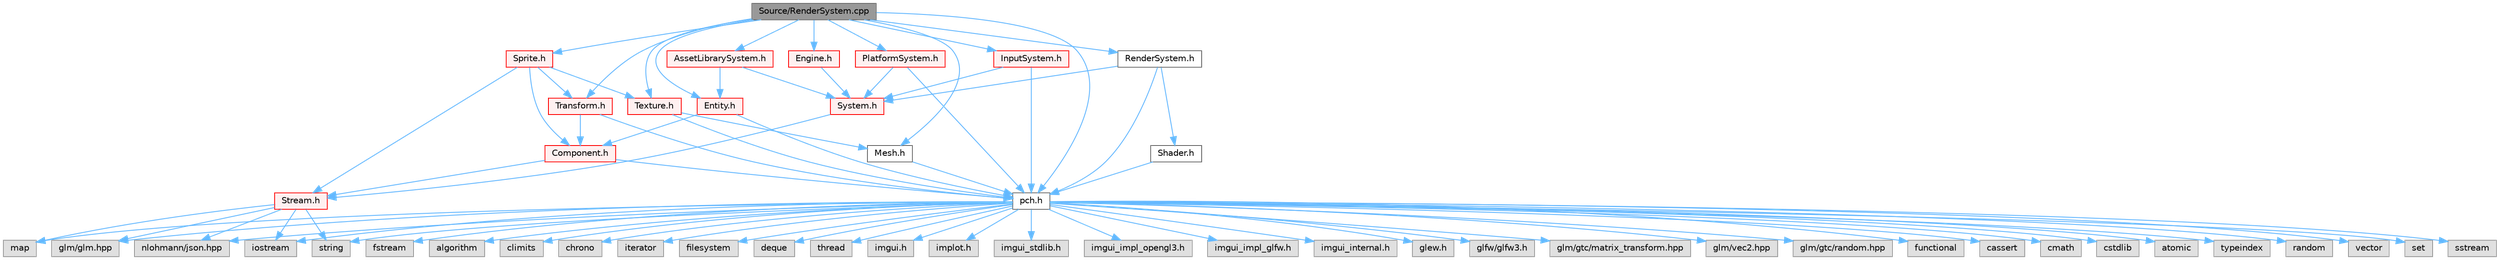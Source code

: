 digraph "Source/RenderSystem.cpp"
{
 // LATEX_PDF_SIZE
  bgcolor="transparent";
  edge [fontname=Helvetica,fontsize=10,labelfontname=Helvetica,labelfontsize=10];
  node [fontname=Helvetica,fontsize=10,shape=box,height=0.2,width=0.4];
  Node1 [id="Node000001",label="Source/RenderSystem.cpp",height=0.2,width=0.4,color="gray40", fillcolor="grey60", style="filled", fontcolor="black",tooltip="System responsible for drawing sprites and basic shapes."];
  Node1 -> Node2 [id="edge1_Node000001_Node000002",color="steelblue1",style="solid",tooltip=" "];
  Node2 [id="Node000002",label="pch.h",height=0.2,width=0.4,color="grey40", fillcolor="white", style="filled",URL="$de/d3a/pch_8h.html",tooltip="This is a precompiled header file."];
  Node2 -> Node3 [id="edge2_Node000002_Node000003",color="steelblue1",style="solid",tooltip=" "];
  Node3 [id="Node000003",label="functional",height=0.2,width=0.4,color="grey60", fillcolor="#E0E0E0", style="filled",tooltip=" "];
  Node2 -> Node4 [id="edge3_Node000002_Node000004",color="steelblue1",style="solid",tooltip=" "];
  Node4 [id="Node000004",label="iostream",height=0.2,width=0.4,color="grey60", fillcolor="#E0E0E0", style="filled",tooltip=" "];
  Node2 -> Node5 [id="edge4_Node000002_Node000005",color="steelblue1",style="solid",tooltip=" "];
  Node5 [id="Node000005",label="cassert",height=0.2,width=0.4,color="grey60", fillcolor="#E0E0E0", style="filled",tooltip=" "];
  Node2 -> Node6 [id="edge5_Node000002_Node000006",color="steelblue1",style="solid",tooltip=" "];
  Node6 [id="Node000006",label="cmath",height=0.2,width=0.4,color="grey60", fillcolor="#E0E0E0", style="filled",tooltip=" "];
  Node2 -> Node7 [id="edge6_Node000002_Node000007",color="steelblue1",style="solid",tooltip=" "];
  Node7 [id="Node000007",label="cstdlib",height=0.2,width=0.4,color="grey60", fillcolor="#E0E0E0", style="filled",tooltip=" "];
  Node2 -> Node8 [id="edge7_Node000002_Node000008",color="steelblue1",style="solid",tooltip=" "];
  Node8 [id="Node000008",label="atomic",height=0.2,width=0.4,color="grey60", fillcolor="#E0E0E0", style="filled",tooltip=" "];
  Node2 -> Node9 [id="edge8_Node000002_Node000009",color="steelblue1",style="solid",tooltip=" "];
  Node9 [id="Node000009",label="typeindex",height=0.2,width=0.4,color="grey60", fillcolor="#E0E0E0", style="filled",tooltip=" "];
  Node2 -> Node10 [id="edge9_Node000002_Node000010",color="steelblue1",style="solid",tooltip=" "];
  Node10 [id="Node000010",label="random",height=0.2,width=0.4,color="grey60", fillcolor="#E0E0E0", style="filled",tooltip=" "];
  Node2 -> Node11 [id="edge10_Node000002_Node000011",color="steelblue1",style="solid",tooltip=" "];
  Node11 [id="Node000011",label="vector",height=0.2,width=0.4,color="grey60", fillcolor="#E0E0E0", style="filled",tooltip=" "];
  Node2 -> Node12 [id="edge11_Node000002_Node000012",color="steelblue1",style="solid",tooltip=" "];
  Node12 [id="Node000012",label="string",height=0.2,width=0.4,color="grey60", fillcolor="#E0E0E0", style="filled",tooltip=" "];
  Node2 -> Node13 [id="edge12_Node000002_Node000013",color="steelblue1",style="solid",tooltip=" "];
  Node13 [id="Node000013",label="map",height=0.2,width=0.4,color="grey60", fillcolor="#E0E0E0", style="filled",tooltip=" "];
  Node2 -> Node14 [id="edge13_Node000002_Node000014",color="steelblue1",style="solid",tooltip=" "];
  Node14 [id="Node000014",label="set",height=0.2,width=0.4,color="grey60", fillcolor="#E0E0E0", style="filled",tooltip=" "];
  Node2 -> Node15 [id="edge14_Node000002_Node000015",color="steelblue1",style="solid",tooltip=" "];
  Node15 [id="Node000015",label="sstream",height=0.2,width=0.4,color="grey60", fillcolor="#E0E0E0", style="filled",tooltip=" "];
  Node2 -> Node16 [id="edge15_Node000002_Node000016",color="steelblue1",style="solid",tooltip=" "];
  Node16 [id="Node000016",label="fstream",height=0.2,width=0.4,color="grey60", fillcolor="#E0E0E0", style="filled",tooltip=" "];
  Node2 -> Node17 [id="edge16_Node000002_Node000017",color="steelblue1",style="solid",tooltip=" "];
  Node17 [id="Node000017",label="algorithm",height=0.2,width=0.4,color="grey60", fillcolor="#E0E0E0", style="filled",tooltip=" "];
  Node2 -> Node18 [id="edge17_Node000002_Node000018",color="steelblue1",style="solid",tooltip=" "];
  Node18 [id="Node000018",label="climits",height=0.2,width=0.4,color="grey60", fillcolor="#E0E0E0", style="filled",tooltip=" "];
  Node2 -> Node19 [id="edge18_Node000002_Node000019",color="steelblue1",style="solid",tooltip=" "];
  Node19 [id="Node000019",label="chrono",height=0.2,width=0.4,color="grey60", fillcolor="#E0E0E0", style="filled",tooltip=" "];
  Node2 -> Node20 [id="edge19_Node000002_Node000020",color="steelblue1",style="solid",tooltip=" "];
  Node20 [id="Node000020",label="iterator",height=0.2,width=0.4,color="grey60", fillcolor="#E0E0E0", style="filled",tooltip=" "];
  Node2 -> Node21 [id="edge20_Node000002_Node000021",color="steelblue1",style="solid",tooltip=" "];
  Node21 [id="Node000021",label="filesystem",height=0.2,width=0.4,color="grey60", fillcolor="#E0E0E0", style="filled",tooltip=" "];
  Node2 -> Node22 [id="edge21_Node000002_Node000022",color="steelblue1",style="solid",tooltip=" "];
  Node22 [id="Node000022",label="deque",height=0.2,width=0.4,color="grey60", fillcolor="#E0E0E0", style="filled",tooltip=" "];
  Node2 -> Node23 [id="edge22_Node000002_Node000023",color="steelblue1",style="solid",tooltip=" "];
  Node23 [id="Node000023",label="thread",height=0.2,width=0.4,color="grey60", fillcolor="#E0E0E0", style="filled",tooltip=" "];
  Node2 -> Node24 [id="edge23_Node000002_Node000024",color="steelblue1",style="solid",tooltip=" "];
  Node24 [id="Node000024",label="imgui.h",height=0.2,width=0.4,color="grey60", fillcolor="#E0E0E0", style="filled",tooltip=" "];
  Node2 -> Node25 [id="edge24_Node000002_Node000025",color="steelblue1",style="solid",tooltip=" "];
  Node25 [id="Node000025",label="implot.h",height=0.2,width=0.4,color="grey60", fillcolor="#E0E0E0", style="filled",tooltip=" "];
  Node2 -> Node26 [id="edge25_Node000002_Node000026",color="steelblue1",style="solid",tooltip=" "];
  Node26 [id="Node000026",label="imgui_stdlib.h",height=0.2,width=0.4,color="grey60", fillcolor="#E0E0E0", style="filled",tooltip=" "];
  Node2 -> Node27 [id="edge26_Node000002_Node000027",color="steelblue1",style="solid",tooltip=" "];
  Node27 [id="Node000027",label="imgui_impl_opengl3.h",height=0.2,width=0.4,color="grey60", fillcolor="#E0E0E0", style="filled",tooltip=" "];
  Node2 -> Node28 [id="edge27_Node000002_Node000028",color="steelblue1",style="solid",tooltip=" "];
  Node28 [id="Node000028",label="imgui_impl_glfw.h",height=0.2,width=0.4,color="grey60", fillcolor="#E0E0E0", style="filled",tooltip=" "];
  Node2 -> Node29 [id="edge28_Node000002_Node000029",color="steelblue1",style="solid",tooltip=" "];
  Node29 [id="Node000029",label="imgui_internal.h",height=0.2,width=0.4,color="grey60", fillcolor="#E0E0E0", style="filled",tooltip=" "];
  Node2 -> Node30 [id="edge29_Node000002_Node000030",color="steelblue1",style="solid",tooltip=" "];
  Node30 [id="Node000030",label="glew.h",height=0.2,width=0.4,color="grey60", fillcolor="#E0E0E0", style="filled",tooltip=" "];
  Node2 -> Node31 [id="edge30_Node000002_Node000031",color="steelblue1",style="solid",tooltip=" "];
  Node31 [id="Node000031",label="glfw/glfw3.h",height=0.2,width=0.4,color="grey60", fillcolor="#E0E0E0", style="filled",tooltip=" "];
  Node2 -> Node32 [id="edge31_Node000002_Node000032",color="steelblue1",style="solid",tooltip=" "];
  Node32 [id="Node000032",label="glm/glm.hpp",height=0.2,width=0.4,color="grey60", fillcolor="#E0E0E0", style="filled",tooltip=" "];
  Node2 -> Node33 [id="edge32_Node000002_Node000033",color="steelblue1",style="solid",tooltip=" "];
  Node33 [id="Node000033",label="glm/gtc/matrix_transform.hpp",height=0.2,width=0.4,color="grey60", fillcolor="#E0E0E0", style="filled",tooltip=" "];
  Node2 -> Node34 [id="edge33_Node000002_Node000034",color="steelblue1",style="solid",tooltip=" "];
  Node34 [id="Node000034",label="glm/vec2.hpp",height=0.2,width=0.4,color="grey60", fillcolor="#E0E0E0", style="filled",tooltip=" "];
  Node2 -> Node35 [id="edge34_Node000002_Node000035",color="steelblue1",style="solid",tooltip=" "];
  Node35 [id="Node000035",label="glm/gtc/random.hpp",height=0.2,width=0.4,color="grey60", fillcolor="#E0E0E0", style="filled",tooltip=" "];
  Node2 -> Node36 [id="edge35_Node000002_Node000036",color="steelblue1",style="solid",tooltip=" "];
  Node36 [id="Node000036",label="nlohmann/json.hpp",height=0.2,width=0.4,color="grey60", fillcolor="#E0E0E0", style="filled",tooltip=" "];
  Node1 -> Node37 [id="edge36_Node000001_Node000037",color="steelblue1",style="solid",tooltip=" "];
  Node37 [id="Node000037",label="RenderSystem.h",height=0.2,width=0.4,color="grey40", fillcolor="white", style="filled",URL="$de/d45/RenderSystem_8h.html",tooltip="System responsible for drawing sprites and basic shapes."];
  Node37 -> Node2 [id="edge37_Node000037_Node000002",color="steelblue1",style="solid",tooltip=" "];
  Node37 -> Node38 [id="edge38_Node000037_Node000038",color="steelblue1",style="solid",tooltip=" "];
  Node38 [id="Node000038",label="System.h",height=0.2,width=0.4,color="red", fillcolor="#FFF0F0", style="filled",URL="$db/d39/System_8h.html",tooltip="Base class for all Systems."];
  Node38 -> Node41 [id="edge39_Node000038_Node000041",color="steelblue1",style="solid",tooltip=" "];
  Node41 [id="Node000041",label="Stream.h",height=0.2,width=0.4,color="red", fillcolor="#FFF0F0", style="filled",URL="$de/dd1/Stream_8h.html",tooltip="JSON File reading/writing."];
  Node41 -> Node12 [id="edge40_Node000041_Node000012",color="steelblue1",style="solid",tooltip=" "];
  Node41 -> Node13 [id="edge41_Node000041_Node000013",color="steelblue1",style="solid",tooltip=" "];
  Node41 -> Node32 [id="edge42_Node000041_Node000032",color="steelblue1",style="solid",tooltip=" "];
  Node41 -> Node36 [id="edge43_Node000041_Node000036",color="steelblue1",style="solid",tooltip=" "];
  Node41 -> Node4 [id="edge44_Node000041_Node000004",color="steelblue1",style="solid",tooltip=" "];
  Node37 -> Node44 [id="edge45_Node000037_Node000044",color="steelblue1",style="solid",tooltip=" "];
  Node44 [id="Node000044",label="Shader.h",height=0.2,width=0.4,color="grey40", fillcolor="white", style="filled",URL="$d2/dac/Shader_8h.html",tooltip="Shader class declaration/interface."];
  Node44 -> Node2 [id="edge46_Node000044_Node000002",color="steelblue1",style="solid",tooltip=" "];
  Node1 -> Node45 [id="edge47_Node000001_Node000045",color="steelblue1",style="solid",tooltip=" "];
  Node45 [id="Node000045",label="Sprite.h",height=0.2,width=0.4,color="red", fillcolor="#FFF0F0", style="filled",URL="$d7/d31/Sprite_8h_source.html",tooltip=" "];
  Node45 -> Node46 [id="edge48_Node000045_Node000046",color="steelblue1",style="solid",tooltip=" "];
  Node46 [id="Node000046",label="Component.h",height=0.2,width=0.4,color="red", fillcolor="#FFF0F0", style="filled",URL="$d0/da1/Component_8h.html",tooltip="Virtual component header."];
  Node46 -> Node2 [id="edge49_Node000046_Node000002",color="steelblue1",style="solid",tooltip=" "];
  Node46 -> Node41 [id="edge50_Node000046_Node000041",color="steelblue1",style="solid",tooltip=" "];
  Node45 -> Node41 [id="edge51_Node000045_Node000041",color="steelblue1",style="solid",tooltip=" "];
  Node45 -> Node48 [id="edge52_Node000045_Node000048",color="steelblue1",style="solid",tooltip=" "];
  Node48 [id="Node000048",label="Transform.h",height=0.2,width=0.4,color="red", fillcolor="#FFF0F0", style="filled",URL="$de/dfb/Transform_8h.html",tooltip="Transform."];
  Node48 -> Node2 [id="edge53_Node000048_Node000002",color="steelblue1",style="solid",tooltip=" "];
  Node48 -> Node46 [id="edge54_Node000048_Node000046",color="steelblue1",style="solid",tooltip=" "];
  Node45 -> Node57 [id="edge55_Node000045_Node000057",color="steelblue1",style="solid",tooltip=" "];
  Node57 [id="Node000057",label="Texture.h",height=0.2,width=0.4,color="red", fillcolor="#FFF0F0", style="filled",URL="$d9/dbf/Texture_8h.html",tooltip="Header for the OpenGL texture wrapper."];
  Node57 -> Node2 [id="edge56_Node000057_Node000002",color="steelblue1",style="solid",tooltip=" "];
  Node57 -> Node58 [id="edge57_Node000057_Node000058",color="steelblue1",style="solid",tooltip=" "];
  Node58 [id="Node000058",label="Mesh.h",height=0.2,width=0.4,color="grey40", fillcolor="white", style="filled",URL="$d9/d31/Mesh_8h.html",tooltip="Mesh class - holds on to buffer/VAO references, draws their contents."];
  Node58 -> Node2 [id="edge58_Node000058_Node000002",color="steelblue1",style="solid",tooltip=" "];
  Node1 -> Node59 [id="edge59_Node000001_Node000059",color="steelblue1",style="solid",tooltip=" "];
  Node59 [id="Node000059",label="PlatformSystem.h",height=0.2,width=0.4,color="red", fillcolor="#FFF0F0", style="filled",URL="$d4/da0/PlatformSystem_8h.html",tooltip="Patform System class: initializes window and graphics (GLFW and GLEW), shuts them down on exit."];
  Node59 -> Node2 [id="edge60_Node000059_Node000002",color="steelblue1",style="solid",tooltip=" "];
  Node59 -> Node38 [id="edge61_Node000059_Node000038",color="steelblue1",style="solid",tooltip=" "];
  Node1 -> Node52 [id="edge62_Node000001_Node000052",color="steelblue1",style="solid",tooltip=" "];
  Node52 [id="Node000052",label="Entity.h",height=0.2,width=0.4,color="red", fillcolor="#FFF0F0", style="filled",URL="$d4/da0/Entity_8h.html",tooltip="Entity class which holds Components."];
  Node52 -> Node2 [id="edge63_Node000052_Node000002",color="steelblue1",style="solid",tooltip=" "];
  Node52 -> Node46 [id="edge64_Node000052_Node000046",color="steelblue1",style="solid",tooltip=" "];
  Node1 -> Node48 [id="edge65_Node000001_Node000048",color="steelblue1",style="solid",tooltip=" "];
  Node1 -> Node58 [id="edge66_Node000001_Node000058",color="steelblue1",style="solid",tooltip=" "];
  Node1 -> Node51 [id="edge67_Node000001_Node000051",color="steelblue1",style="solid",tooltip=" "];
  Node51 [id="Node000051",label="AssetLibrarySystem.h",height=0.2,width=0.4,color="red", fillcolor="#FFF0F0", style="filled",URL="$db/dc7/AssetLibrarySystem_8h.html",tooltip="Asset System."];
  Node51 -> Node38 [id="edge68_Node000051_Node000038",color="steelblue1",style="solid",tooltip=" "];
  Node51 -> Node52 [id="edge69_Node000051_Node000052",color="steelblue1",style="solid",tooltip=" "];
  Node1 -> Node57 [id="edge70_Node000001_Node000057",color="steelblue1",style="solid",tooltip=" "];
  Node1 -> Node62 [id="edge71_Node000001_Node000062",color="steelblue1",style="solid",tooltip=" "];
  Node62 [id="Node000062",label="InputSystem.h",height=0.2,width=0.4,color="red", fillcolor="#FFF0F0", style="filled",URL="$d3/df0/InputSystem_8h.html",tooltip="Input system, m_Handles key and mouse inputs."];
  Node62 -> Node2 [id="edge72_Node000062_Node000002",color="steelblue1",style="solid",tooltip=" "];
  Node62 -> Node38 [id="edge73_Node000062_Node000038",color="steelblue1",style="solid",tooltip=" "];
  Node1 -> Node64 [id="edge74_Node000001_Node000064",color="steelblue1",style="solid",tooltip=" "];
  Node64 [id="Node000064",label="Engine.h",height=0.2,width=0.4,color="red", fillcolor="#FFF0F0", style="filled",URL="$d1/dd4/Engine_8h.html",tooltip="Engine class."];
  Node64 -> Node38 [id="edge75_Node000064_Node000038",color="steelblue1",style="solid",tooltip=" "];
}
